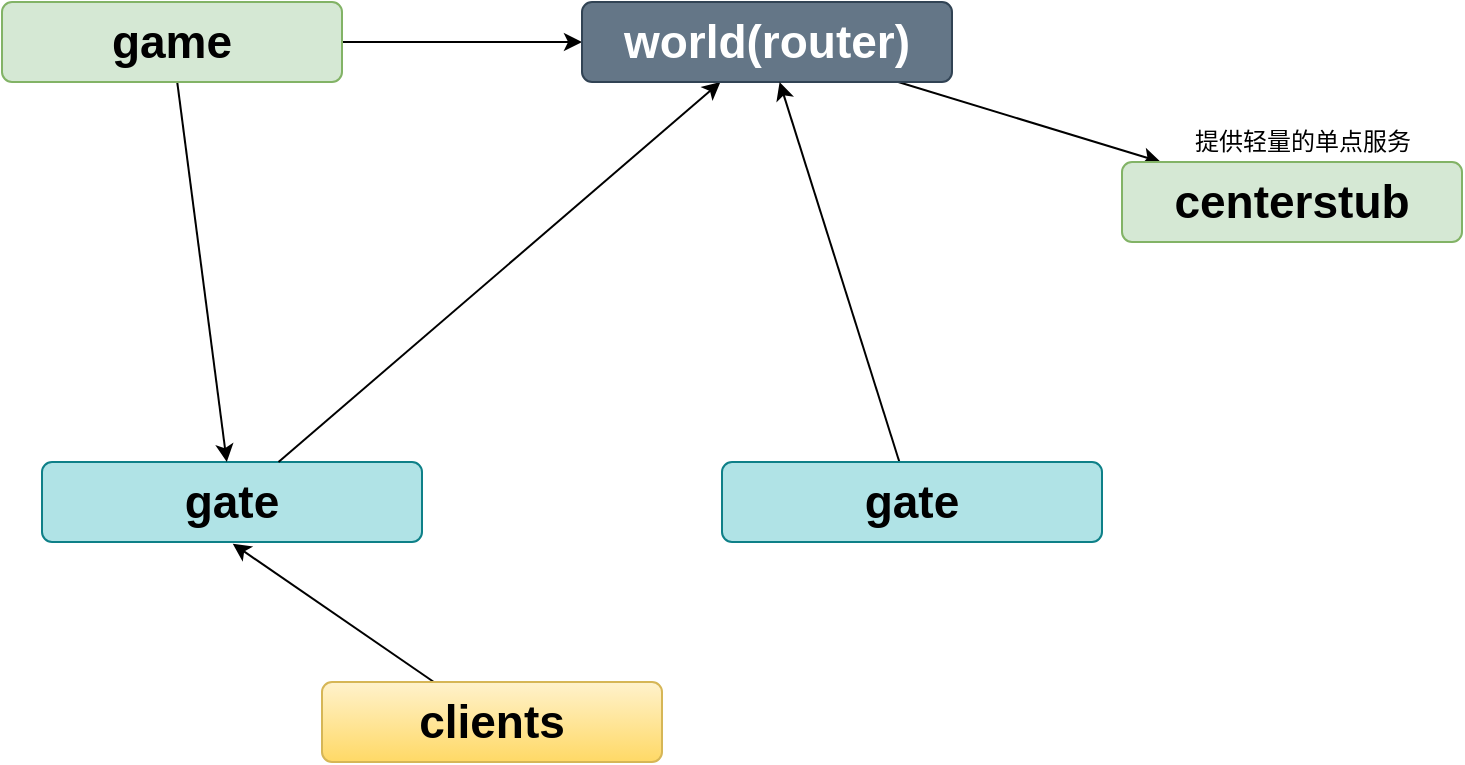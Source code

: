 <mxfile version="14.7.4" type="github">
  <diagram id="rnndxSxYOrmIXkm9qitS" name="Page-1">
    <mxGraphModel dx="1038" dy="583" grid="1" gridSize="10" guides="1" tooltips="1" connect="1" arrows="1" fold="1" page="1" pageScale="1" pageWidth="827" pageHeight="1169" math="0" shadow="0">
      <root>
        <mxCell id="0" />
        <mxCell id="1" parent="0" />
        <mxCell id="hkFDd3EIAJ6ntL7eDKWx-3" value="&lt;span style=&quot;font-size: 23px&quot;&gt;gate&lt;/span&gt;" style="html=1;shadow=0;dashed=0;shape=mxgraph.bootstrap.rrect;rSize=5;strokeWidth=1;whiteSpace=wrap;align=center;verticalAlign=middle;spacingLeft=0;fontStyle=1;fontSize=14;spacing=5;fillColor=#b0e3e6;strokeColor=#0e8088;" vertex="1" parent="1">
          <mxGeometry x="60" y="540" width="190" height="40" as="geometry" />
        </mxCell>
        <mxCell id="hkFDd3EIAJ6ntL7eDKWx-8" style="edgeStyle=none;rounded=0;orthogonalLoop=1;jettySize=auto;html=1;" edge="1" parent="1" source="hkFDd3EIAJ6ntL7eDKWx-13">
          <mxGeometry relative="1" as="geometry">
            <mxPoint x="330" y="330" as="targetPoint" />
          </mxGeometry>
        </mxCell>
        <mxCell id="hkFDd3EIAJ6ntL7eDKWx-9" style="edgeStyle=none;rounded=0;orthogonalLoop=1;jettySize=auto;html=1;startArrow=none;startFill=0;endArrow=classic;endFill=1;strokeColor=#000000;strokeWidth=1;" edge="1" parent="1" source="hkFDd3EIAJ6ntL7eDKWx-13" target="hkFDd3EIAJ6ntL7eDKWx-3">
          <mxGeometry relative="1" as="geometry" />
        </mxCell>
        <mxCell id="hkFDd3EIAJ6ntL7eDKWx-13" value="&lt;span style=&quot;font-size: 23px&quot;&gt;game&lt;/span&gt;" style="html=1;shadow=0;dashed=0;shape=mxgraph.bootstrap.rrect;rSize=5;strokeWidth=1;whiteSpace=wrap;align=center;verticalAlign=middle;spacingLeft=0;fontStyle=1;fontSize=14;spacing=5;fillColor=#d5e8d4;strokeColor=#82b366;" vertex="1" parent="1">
          <mxGeometry x="40" y="310" width="170" height="40" as="geometry" />
        </mxCell>
        <mxCell id="hkFDd3EIAJ6ntL7eDKWx-17" style="edgeStyle=none;rounded=0;orthogonalLoop=1;jettySize=auto;html=1;startArrow=classic;startFill=1;endArrow=none;endFill=0;strokeColor=#000000;strokeWidth=1;" edge="1" parent="1" source="hkFDd3EIAJ6ntL7eDKWx-19" target="hkFDd3EIAJ6ntL7eDKWx-3">
          <mxGeometry relative="1" as="geometry" />
        </mxCell>
        <mxCell id="hkFDd3EIAJ6ntL7eDKWx-38" style="edgeStyle=none;rounded=0;orthogonalLoop=1;jettySize=auto;html=1;" edge="1" parent="1" source="hkFDd3EIAJ6ntL7eDKWx-19" target="hkFDd3EIAJ6ntL7eDKWx-34">
          <mxGeometry relative="1" as="geometry" />
        </mxCell>
        <mxCell id="hkFDd3EIAJ6ntL7eDKWx-19" value="&lt;span style=&quot;font-size: 23px&quot;&gt;world(router)&lt;/span&gt;" style="html=1;shadow=0;dashed=0;shape=mxgraph.bootstrap.rrect;rSize=5;strokeWidth=1;whiteSpace=wrap;align=center;verticalAlign=middle;spacingLeft=0;fontStyle=1;fontSize=14;spacing=5;fillColor=#647687;strokeColor=#314354;fontColor=#ffffff;" vertex="1" parent="1">
          <mxGeometry x="330" y="310" width="185" height="40" as="geometry" />
        </mxCell>
        <mxCell id="hkFDd3EIAJ6ntL7eDKWx-20" style="edgeStyle=none;orthogonalLoop=1;jettySize=auto;html=1;entryX=0.502;entryY=1.021;entryDx=0;entryDy=0;entryPerimeter=0;rounded=0;" edge="1" parent="1" source="hkFDd3EIAJ6ntL7eDKWx-22" target="hkFDd3EIAJ6ntL7eDKWx-3">
          <mxGeometry relative="1" as="geometry" />
        </mxCell>
        <mxCell id="hkFDd3EIAJ6ntL7eDKWx-22" value="&lt;span style=&quot;font-size: 23px&quot;&gt;clients&lt;/span&gt;" style="html=1;shadow=0;dashed=0;shape=mxgraph.bootstrap.rrect;rSize=5;strokeWidth=1;whiteSpace=wrap;align=center;verticalAlign=middle;spacingLeft=0;fontStyle=1;fontSize=14;spacing=5;fillColor=#fff2cc;strokeColor=#d6b656;gradientColor=#ffd966;" vertex="1" parent="1">
          <mxGeometry x="200" y="650" width="170" height="40" as="geometry" />
        </mxCell>
        <mxCell id="hkFDd3EIAJ6ntL7eDKWx-39" style="edgeStyle=none;rounded=0;orthogonalLoop=1;jettySize=auto;html=1;" edge="1" parent="1" source="hkFDd3EIAJ6ntL7eDKWx-33" target="hkFDd3EIAJ6ntL7eDKWx-19">
          <mxGeometry relative="1" as="geometry" />
        </mxCell>
        <mxCell id="hkFDd3EIAJ6ntL7eDKWx-33" value="&lt;span style=&quot;font-size: 23px&quot;&gt;gate&lt;/span&gt;" style="html=1;shadow=0;dashed=0;shape=mxgraph.bootstrap.rrect;rSize=5;strokeWidth=1;whiteSpace=wrap;align=center;verticalAlign=middle;spacingLeft=0;fontStyle=1;fontSize=14;spacing=5;fillColor=#b0e3e6;strokeColor=#0e8088;" vertex="1" parent="1">
          <mxGeometry x="400" y="540" width="190" height="40" as="geometry" />
        </mxCell>
        <mxCell id="hkFDd3EIAJ6ntL7eDKWx-34" value="&lt;span style=&quot;font-size: 23px&quot;&gt;centerstub&lt;/span&gt;" style="html=1;shadow=0;dashed=0;shape=mxgraph.bootstrap.rrect;rSize=5;strokeWidth=1;whiteSpace=wrap;align=center;verticalAlign=middle;spacingLeft=0;fontStyle=1;fontSize=14;spacing=5;fillColor=#d5e8d4;strokeColor=#82b366;" vertex="1" parent="1">
          <mxGeometry x="600" y="390" width="170" height="40" as="geometry" />
        </mxCell>
        <mxCell id="hkFDd3EIAJ6ntL7eDKWx-41" value="提供轻量的单点服务" style="text;html=1;resizable=0;autosize=1;align=center;verticalAlign=middle;points=[];fillColor=none;strokeColor=none;rounded=0;" vertex="1" parent="1">
          <mxGeometry x="630" y="370" width="120" height="20" as="geometry" />
        </mxCell>
      </root>
    </mxGraphModel>
  </diagram>
</mxfile>
